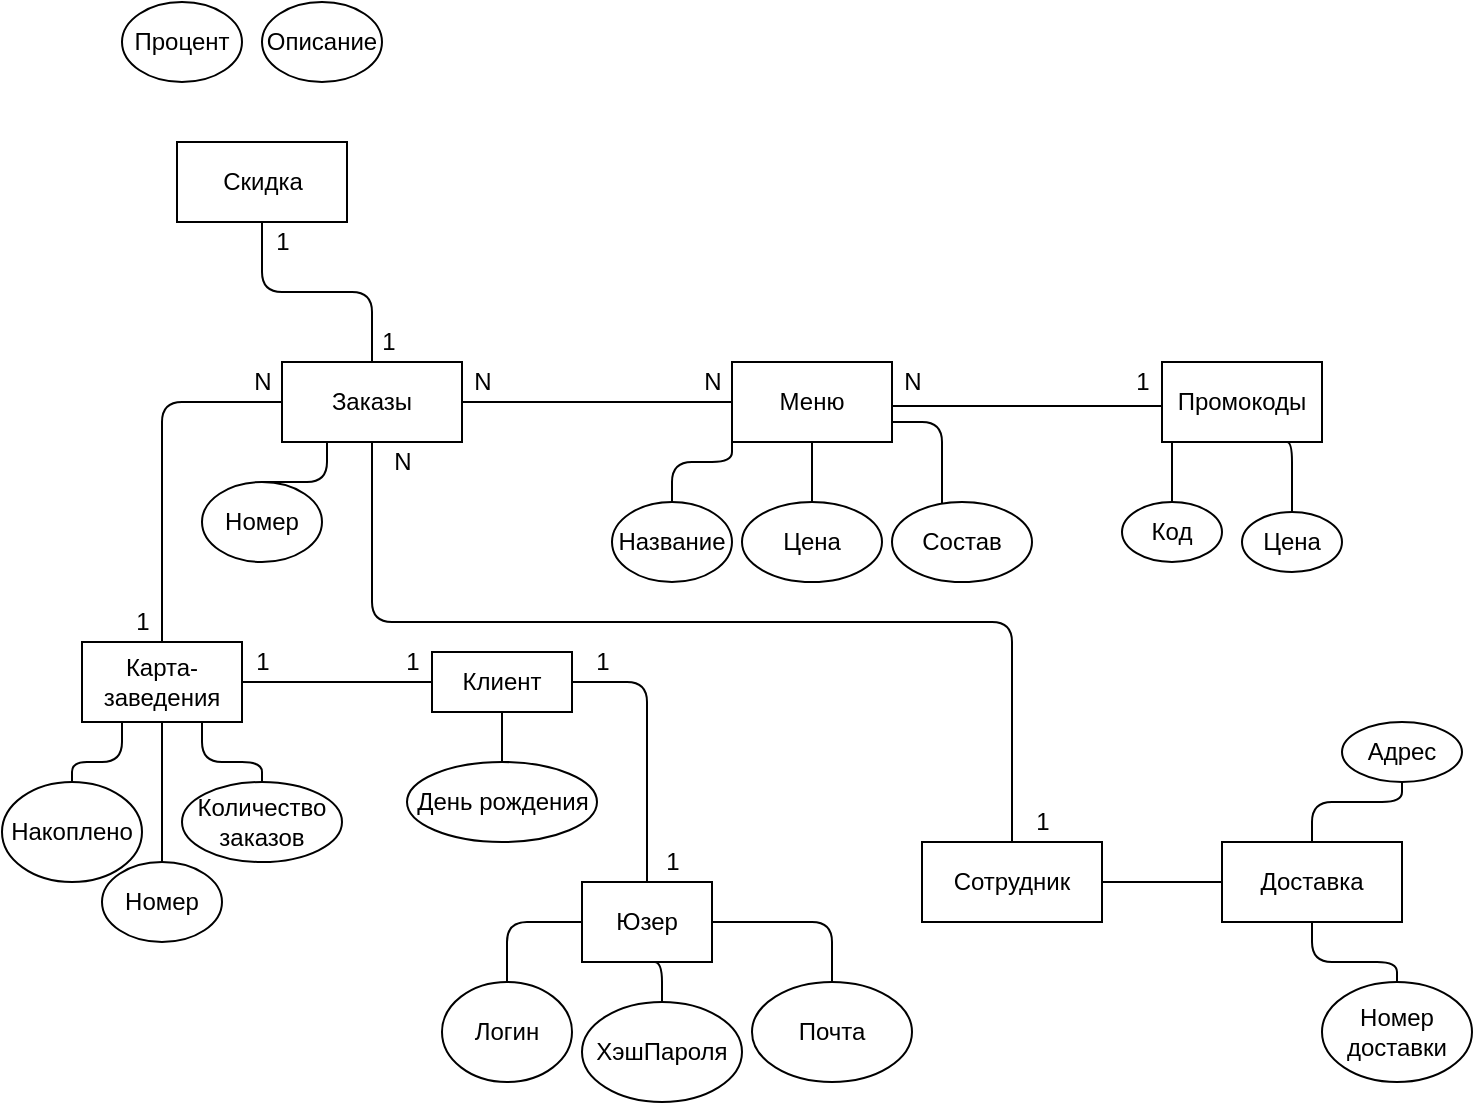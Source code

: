 <mxfile version="14.1.2" type="github">
  <diagram id="0dHdGBZlcimvSgmyDxel" name="Page-1">
    <mxGraphModel dx="948" dy="548" grid="1" gridSize="10" guides="1" tooltips="1" connect="1" arrows="1" fold="1" page="1" pageScale="1" pageWidth="850" pageHeight="1100" math="0" shadow="0">
      <root>
        <mxCell id="0" />
        <mxCell id="1" parent="0" />
        <mxCell id="juQlZwff0E2Timq0JEoc-14" value="" style="edgeStyle=orthogonalEdgeStyle;rounded=0;orthogonalLoop=1;jettySize=auto;html=1;endArrow=none;endFill=0;entryX=0;entryY=0.5;entryDx=0;entryDy=0;" edge="1" parent="1" source="juQlZwff0E2Timq0JEoc-1" target="juQlZwff0E2Timq0JEoc-3">
          <mxGeometry relative="1" as="geometry">
            <mxPoint x="345" y="270" as="targetPoint" />
          </mxGeometry>
        </mxCell>
        <mxCell id="juQlZwff0E2Timq0JEoc-17" style="edgeStyle=orthogonalEdgeStyle;orthogonalLoop=1;jettySize=auto;html=1;exitX=0.25;exitY=1;exitDx=0;exitDy=0;entryX=0.5;entryY=0;entryDx=0;entryDy=0;endArrow=none;endFill=0;rounded=1;" edge="1" parent="1" source="juQlZwff0E2Timq0JEoc-1" target="juQlZwff0E2Timq0JEoc-2">
          <mxGeometry relative="1" as="geometry">
            <Array as="points">
              <mxPoint x="242" y="310" />
            </Array>
          </mxGeometry>
        </mxCell>
        <mxCell id="juQlZwff0E2Timq0JEoc-22" value="" style="edgeStyle=orthogonalEdgeStyle;orthogonalLoop=1;jettySize=auto;html=1;endArrow=none;endFill=0;entryX=0.5;entryY=0;entryDx=0;entryDy=0;rounded=1;" edge="1" parent="1" source="juQlZwff0E2Timq0JEoc-1" target="juQlZwff0E2Timq0JEoc-23">
          <mxGeometry relative="1" as="geometry">
            <mxPoint x="310" y="400" as="targetPoint" />
            <Array as="points">
              <mxPoint x="265" y="380" />
              <mxPoint x="585" y="380" />
            </Array>
          </mxGeometry>
        </mxCell>
        <mxCell id="juQlZwff0E2Timq0JEoc-31" style="edgeStyle=orthogonalEdgeStyle;orthogonalLoop=1;jettySize=auto;html=1;endArrow=none;endFill=0;rounded=1;" edge="1" parent="1" source="juQlZwff0E2Timq0JEoc-1" target="juQlZwff0E2Timq0JEoc-30">
          <mxGeometry relative="1" as="geometry" />
        </mxCell>
        <mxCell id="juQlZwff0E2Timq0JEoc-58" value="" style="edgeStyle=orthogonalEdgeStyle;rounded=1;orthogonalLoop=1;jettySize=auto;html=1;endArrow=none;endFill=0;" edge="1" parent="1" source="juQlZwff0E2Timq0JEoc-1" target="juQlZwff0E2Timq0JEoc-57">
          <mxGeometry relative="1" as="geometry" />
        </mxCell>
        <mxCell id="juQlZwff0E2Timq0JEoc-1" value="Заказы" style="rounded=0;whiteSpace=wrap;html=1;" vertex="1" parent="1">
          <mxGeometry x="220" y="250" width="90" height="40" as="geometry" />
        </mxCell>
        <mxCell id="juQlZwff0E2Timq0JEoc-2" value="Номер" style="ellipse;whiteSpace=wrap;html=1;" vertex="1" parent="1">
          <mxGeometry x="180" y="310" width="60" height="40" as="geometry" />
        </mxCell>
        <mxCell id="juQlZwff0E2Timq0JEoc-12" value="" style="edgeStyle=orthogonalEdgeStyle;rounded=0;orthogonalLoop=1;jettySize=auto;html=1;entryX=1.066;entryY=1.1;entryDx=0;entryDy=0;entryPerimeter=0;endArrow=none;endFill=0;" edge="1" parent="1" source="juQlZwff0E2Timq0JEoc-3" target="juQlZwff0E2Timq0JEoc-8">
          <mxGeometry relative="1" as="geometry">
            <mxPoint x="585" y="270" as="targetPoint" />
            <Array as="points">
              <mxPoint x="560" y="272" />
              <mxPoint x="560" y="272" />
            </Array>
          </mxGeometry>
        </mxCell>
        <mxCell id="juQlZwff0E2Timq0JEoc-3" value="Меню" style="rounded=0;whiteSpace=wrap;html=1;" vertex="1" parent="1">
          <mxGeometry x="445" y="250" width="80" height="40" as="geometry" />
        </mxCell>
        <mxCell id="juQlZwff0E2Timq0JEoc-21" value="" style="edgeStyle=orthogonalEdgeStyle;orthogonalLoop=1;jettySize=auto;html=1;endArrow=none;endFill=0;entryX=0;entryY=1;entryDx=0;entryDy=0;rounded=1;" edge="1" parent="1" source="juQlZwff0E2Timq0JEoc-4" target="juQlZwff0E2Timq0JEoc-3">
          <mxGeometry relative="1" as="geometry" />
        </mxCell>
        <mxCell id="juQlZwff0E2Timq0JEoc-4" value="Название" style="ellipse;whiteSpace=wrap;html=1;" vertex="1" parent="1">
          <mxGeometry x="385" y="320" width="60" height="40" as="geometry" />
        </mxCell>
        <mxCell id="juQlZwff0E2Timq0JEoc-19" value="" style="edgeStyle=orthogonalEdgeStyle;orthogonalLoop=1;jettySize=auto;html=1;endArrow=none;endFill=0;rounded=1;" edge="1" parent="1" source="juQlZwff0E2Timq0JEoc-5" target="juQlZwff0E2Timq0JEoc-3">
          <mxGeometry relative="1" as="geometry" />
        </mxCell>
        <mxCell id="juQlZwff0E2Timq0JEoc-5" value="Цена" style="ellipse;whiteSpace=wrap;html=1;" vertex="1" parent="1">
          <mxGeometry x="450" y="320" width="70" height="40" as="geometry" />
        </mxCell>
        <mxCell id="juQlZwff0E2Timq0JEoc-20" style="edgeStyle=orthogonalEdgeStyle;orthogonalLoop=1;jettySize=auto;html=1;endArrow=none;endFill=0;entryX=1;entryY=0.75;entryDx=0;entryDy=0;rounded=1;" edge="1" parent="1" source="juQlZwff0E2Timq0JEoc-6" target="juQlZwff0E2Timq0JEoc-3">
          <mxGeometry relative="1" as="geometry">
            <mxPoint x="560" y="290" as="targetPoint" />
            <Array as="points">
              <mxPoint x="550" y="330" />
              <mxPoint x="550" y="280" />
            </Array>
          </mxGeometry>
        </mxCell>
        <mxCell id="juQlZwff0E2Timq0JEoc-6" value="Состав" style="ellipse;whiteSpace=wrap;html=1;" vertex="1" parent="1">
          <mxGeometry x="525" y="320" width="70" height="40" as="geometry" />
        </mxCell>
        <mxCell id="juQlZwff0E2Timq0JEoc-27" value="" style="edgeStyle=orthogonalEdgeStyle;orthogonalLoop=1;jettySize=auto;html=1;endArrow=none;endFill=0;rounded=1;" edge="1" parent="1" source="juQlZwff0E2Timq0JEoc-7" target="juQlZwff0E2Timq0JEoc-26">
          <mxGeometry relative="1" as="geometry">
            <Array as="points">
              <mxPoint x="665" y="300" />
              <mxPoint x="665" y="300" />
            </Array>
          </mxGeometry>
        </mxCell>
        <mxCell id="juQlZwff0E2Timq0JEoc-28" style="edgeStyle=orthogonalEdgeStyle;orthogonalLoop=1;jettySize=auto;html=1;exitX=0.75;exitY=1;exitDx=0;exitDy=0;endArrow=none;endFill=0;entryX=0.5;entryY=0;entryDx=0;entryDy=0;rounded=1;" edge="1" parent="1" source="juQlZwff0E2Timq0JEoc-7" target="juQlZwff0E2Timq0JEoc-29">
          <mxGeometry relative="1" as="geometry">
            <mxPoint x="740" y="330" as="targetPoint" />
          </mxGeometry>
        </mxCell>
        <mxCell id="juQlZwff0E2Timq0JEoc-7" value="Промокоды" style="rounded=0;whiteSpace=wrap;html=1;" vertex="1" parent="1">
          <mxGeometry x="660" y="250" width="80" height="40" as="geometry" />
        </mxCell>
        <mxCell id="juQlZwff0E2Timq0JEoc-8" value="1" style="text;html=1;align=center;verticalAlign=middle;resizable=0;points=[];autosize=1;" vertex="1" parent="1">
          <mxGeometry x="640" y="250" width="20" height="20" as="geometry" />
        </mxCell>
        <mxCell id="juQlZwff0E2Timq0JEoc-9" value="N" style="text;html=1;align=center;verticalAlign=middle;resizable=0;points=[];autosize=1;" vertex="1" parent="1">
          <mxGeometry x="525" y="250" width="20" height="20" as="geometry" />
        </mxCell>
        <mxCell id="juQlZwff0E2Timq0JEoc-15" value="N" style="text;html=1;align=center;verticalAlign=middle;resizable=0;points=[];autosize=1;" vertex="1" parent="1">
          <mxGeometry x="425" y="250" width="20" height="20" as="geometry" />
        </mxCell>
        <mxCell id="juQlZwff0E2Timq0JEoc-16" value="N" style="text;html=1;align=center;verticalAlign=middle;resizable=0;points=[];autosize=1;" vertex="1" parent="1">
          <mxGeometry x="310" y="250" width="20" height="20" as="geometry" />
        </mxCell>
        <mxCell id="juQlZwff0E2Timq0JEoc-23" value="Сотрудник" style="rounded=0;whiteSpace=wrap;html=1;" vertex="1" parent="1">
          <mxGeometry x="540" y="490" width="90" height="40" as="geometry" />
        </mxCell>
        <mxCell id="juQlZwff0E2Timq0JEoc-24" value="N" style="text;html=1;align=center;verticalAlign=middle;resizable=0;points=[];autosize=1;" vertex="1" parent="1">
          <mxGeometry x="270" y="290" width="20" height="20" as="geometry" />
        </mxCell>
        <mxCell id="juQlZwff0E2Timq0JEoc-25" value="1" style="text;html=1;align=center;verticalAlign=middle;resizable=0;points=[];autosize=1;" vertex="1" parent="1">
          <mxGeometry x="590" y="470" width="20" height="20" as="geometry" />
        </mxCell>
        <mxCell id="juQlZwff0E2Timq0JEoc-26" value="Код" style="ellipse;whiteSpace=wrap;html=1;rounded=0;" vertex="1" parent="1">
          <mxGeometry x="640" y="320" width="50" height="30" as="geometry" />
        </mxCell>
        <mxCell id="juQlZwff0E2Timq0JEoc-29" value="Цена" style="ellipse;whiteSpace=wrap;html=1;rounded=0;" vertex="1" parent="1">
          <mxGeometry x="700" y="325" width="50" height="30" as="geometry" />
        </mxCell>
        <mxCell id="juQlZwff0E2Timq0JEoc-37" style="edgeStyle=orthogonalEdgeStyle;rounded=1;orthogonalLoop=1;jettySize=auto;html=1;endArrow=none;endFill=0;" edge="1" parent="1" source="juQlZwff0E2Timq0JEoc-30" target="juQlZwff0E2Timq0JEoc-34">
          <mxGeometry relative="1" as="geometry" />
        </mxCell>
        <mxCell id="juQlZwff0E2Timq0JEoc-38" style="edgeStyle=orthogonalEdgeStyle;rounded=1;orthogonalLoop=1;jettySize=auto;html=1;exitX=0.75;exitY=1;exitDx=0;exitDy=0;endArrow=none;endFill=0;" edge="1" parent="1" source="juQlZwff0E2Timq0JEoc-30" target="juQlZwff0E2Timq0JEoc-35">
          <mxGeometry relative="1" as="geometry" />
        </mxCell>
        <mxCell id="juQlZwff0E2Timq0JEoc-39" style="edgeStyle=orthogonalEdgeStyle;rounded=1;orthogonalLoop=1;jettySize=auto;html=1;exitX=0.25;exitY=1;exitDx=0;exitDy=0;endArrow=none;endFill=0;" edge="1" parent="1" source="juQlZwff0E2Timq0JEoc-30" target="juQlZwff0E2Timq0JEoc-36">
          <mxGeometry relative="1" as="geometry" />
        </mxCell>
        <mxCell id="juQlZwff0E2Timq0JEoc-41" value="" style="edgeStyle=orthogonalEdgeStyle;rounded=1;orthogonalLoop=1;jettySize=auto;html=1;endArrow=none;endFill=0;" edge="1" parent="1" source="juQlZwff0E2Timq0JEoc-30" target="juQlZwff0E2Timq0JEoc-40">
          <mxGeometry relative="1" as="geometry" />
        </mxCell>
        <mxCell id="juQlZwff0E2Timq0JEoc-30" value="Карта-заведения" style="rounded=0;whiteSpace=wrap;html=1;" vertex="1" parent="1">
          <mxGeometry x="120" y="390" width="80" height="40" as="geometry" />
        </mxCell>
        <mxCell id="juQlZwff0E2Timq0JEoc-32" value="N" style="text;html=1;align=center;verticalAlign=middle;resizable=0;points=[];autosize=1;" vertex="1" parent="1">
          <mxGeometry x="200" y="250" width="20" height="20" as="geometry" />
        </mxCell>
        <mxCell id="juQlZwff0E2Timq0JEoc-33" value="1" style="text;html=1;align=center;verticalAlign=middle;resizable=0;points=[];autosize=1;" vertex="1" parent="1">
          <mxGeometry x="140" y="370" width="20" height="20" as="geometry" />
        </mxCell>
        <mxCell id="juQlZwff0E2Timq0JEoc-34" value="Номер" style="ellipse;whiteSpace=wrap;html=1;" vertex="1" parent="1">
          <mxGeometry x="130" y="500" width="60" height="40" as="geometry" />
        </mxCell>
        <mxCell id="juQlZwff0E2Timq0JEoc-35" value="Количество&lt;br&gt;заказов" style="ellipse;whiteSpace=wrap;html=1;" vertex="1" parent="1">
          <mxGeometry x="170" y="460" width="80" height="40" as="geometry" />
        </mxCell>
        <mxCell id="juQlZwff0E2Timq0JEoc-36" value="Накоплено" style="ellipse;whiteSpace=wrap;html=1;" vertex="1" parent="1">
          <mxGeometry x="80" y="460" width="70" height="50" as="geometry" />
        </mxCell>
        <mxCell id="juQlZwff0E2Timq0JEoc-45" style="edgeStyle=orthogonalEdgeStyle;rounded=1;orthogonalLoop=1;jettySize=auto;html=1;exitX=0.5;exitY=1;exitDx=0;exitDy=0;endArrow=none;endFill=0;" edge="1" parent="1" source="juQlZwff0E2Timq0JEoc-40" target="juQlZwff0E2Timq0JEoc-44">
          <mxGeometry relative="1" as="geometry" />
        </mxCell>
        <mxCell id="juQlZwff0E2Timq0JEoc-47" value="" style="edgeStyle=orthogonalEdgeStyle;rounded=1;orthogonalLoop=1;jettySize=auto;html=1;endArrow=none;endFill=0;" edge="1" parent="1" source="juQlZwff0E2Timq0JEoc-40" target="juQlZwff0E2Timq0JEoc-46">
          <mxGeometry relative="1" as="geometry" />
        </mxCell>
        <mxCell id="juQlZwff0E2Timq0JEoc-40" value="Клиент" style="whiteSpace=wrap;html=1;rounded=0;" vertex="1" parent="1">
          <mxGeometry x="295" y="395" width="70" height="30" as="geometry" />
        </mxCell>
        <mxCell id="juQlZwff0E2Timq0JEoc-42" value="1" style="text;html=1;align=center;verticalAlign=middle;resizable=0;points=[];autosize=1;" vertex="1" parent="1">
          <mxGeometry x="275" y="390" width="20" height="20" as="geometry" />
        </mxCell>
        <mxCell id="juQlZwff0E2Timq0JEoc-43" value="1" style="text;html=1;align=center;verticalAlign=middle;resizable=0;points=[];autosize=1;" vertex="1" parent="1">
          <mxGeometry x="200" y="390" width="20" height="20" as="geometry" />
        </mxCell>
        <mxCell id="juQlZwff0E2Timq0JEoc-44" value="День рождения" style="ellipse;whiteSpace=wrap;html=1;" vertex="1" parent="1">
          <mxGeometry x="282.5" y="450" width="95" height="40" as="geometry" />
        </mxCell>
        <mxCell id="juQlZwff0E2Timq0JEoc-49" value="" style="edgeStyle=orthogonalEdgeStyle;rounded=1;orthogonalLoop=1;jettySize=auto;html=1;endArrow=none;endFill=0;" edge="1" parent="1" source="juQlZwff0E2Timq0JEoc-46" target="juQlZwff0E2Timq0JEoc-48">
          <mxGeometry relative="1" as="geometry" />
        </mxCell>
        <mxCell id="juQlZwff0E2Timq0JEoc-53" style="edgeStyle=orthogonalEdgeStyle;rounded=1;orthogonalLoop=1;jettySize=auto;html=1;exitX=0.5;exitY=1;exitDx=0;exitDy=0;entryX=0.5;entryY=0;entryDx=0;entryDy=0;endArrow=none;endFill=0;" edge="1" parent="1" source="juQlZwff0E2Timq0JEoc-46" target="juQlZwff0E2Timq0JEoc-52">
          <mxGeometry relative="1" as="geometry" />
        </mxCell>
        <mxCell id="juQlZwff0E2Timq0JEoc-54" style="edgeStyle=orthogonalEdgeStyle;rounded=1;orthogonalLoop=1;jettySize=auto;html=1;endArrow=none;endFill=0;entryX=0.5;entryY=0;entryDx=0;entryDy=0;" edge="1" parent="1" source="juQlZwff0E2Timq0JEoc-46" target="juQlZwff0E2Timq0JEoc-55">
          <mxGeometry relative="1" as="geometry">
            <mxPoint x="480" y="560" as="targetPoint" />
          </mxGeometry>
        </mxCell>
        <mxCell id="juQlZwff0E2Timq0JEoc-46" value="Юзер" style="whiteSpace=wrap;html=1;rounded=0;" vertex="1" parent="1">
          <mxGeometry x="370" y="510" width="65" height="40" as="geometry" />
        </mxCell>
        <mxCell id="juQlZwff0E2Timq0JEoc-48" value="Логин" style="ellipse;whiteSpace=wrap;html=1;rounded=0;" vertex="1" parent="1">
          <mxGeometry x="300" y="560" width="65" height="50" as="geometry" />
        </mxCell>
        <mxCell id="juQlZwff0E2Timq0JEoc-50" value="1" style="text;html=1;align=center;verticalAlign=middle;resizable=0;points=[];autosize=1;" vertex="1" parent="1">
          <mxGeometry x="370" y="390" width="20" height="20" as="geometry" />
        </mxCell>
        <mxCell id="juQlZwff0E2Timq0JEoc-51" value="1" style="text;html=1;align=center;verticalAlign=middle;resizable=0;points=[];autosize=1;" vertex="1" parent="1">
          <mxGeometry x="405" y="490" width="20" height="20" as="geometry" />
        </mxCell>
        <mxCell id="juQlZwff0E2Timq0JEoc-52" value="ХэшПароля" style="ellipse;whiteSpace=wrap;html=1;rounded=0;" vertex="1" parent="1">
          <mxGeometry x="370" y="570" width="80" height="50" as="geometry" />
        </mxCell>
        <mxCell id="juQlZwff0E2Timq0JEoc-55" value="Почта" style="ellipse;whiteSpace=wrap;html=1;rounded=0;" vertex="1" parent="1">
          <mxGeometry x="455" y="560" width="80" height="50" as="geometry" />
        </mxCell>
        <mxCell id="juQlZwff0E2Timq0JEoc-57" value="Скидка" style="whiteSpace=wrap;html=1;rounded=0;" vertex="1" parent="1">
          <mxGeometry x="167.5" y="140" width="85" height="40" as="geometry" />
        </mxCell>
        <mxCell id="juQlZwff0E2Timq0JEoc-59" value="1" style="text;html=1;align=center;verticalAlign=middle;resizable=0;points=[];autosize=1;" vertex="1" parent="1">
          <mxGeometry x="262.5" y="230" width="20" height="20" as="geometry" />
        </mxCell>
        <mxCell id="juQlZwff0E2Timq0JEoc-60" value="1" style="text;html=1;align=center;verticalAlign=middle;resizable=0;points=[];autosize=1;" vertex="1" parent="1">
          <mxGeometry x="210" y="180" width="20" height="20" as="geometry" />
        </mxCell>
        <mxCell id="juQlZwff0E2Timq0JEoc-61" value="Процент" style="ellipse;whiteSpace=wrap;html=1;" vertex="1" parent="1">
          <mxGeometry x="140" y="70" width="60" height="40" as="geometry" />
        </mxCell>
        <mxCell id="juQlZwff0E2Timq0JEoc-62" value="Описание" style="ellipse;whiteSpace=wrap;html=1;" vertex="1" parent="1">
          <mxGeometry x="210" y="70" width="60" height="40" as="geometry" />
        </mxCell>
        <mxCell id="juQlZwff0E2Timq0JEoc-66" value="" style="edgeStyle=orthogonalEdgeStyle;rounded=1;orthogonalLoop=1;jettySize=auto;html=1;endArrow=none;endFill=0;" edge="1" parent="1" source="juQlZwff0E2Timq0JEoc-63" target="juQlZwff0E2Timq0JEoc-65">
          <mxGeometry relative="1" as="geometry" />
        </mxCell>
        <mxCell id="juQlZwff0E2Timq0JEoc-67" style="edgeStyle=orthogonalEdgeStyle;rounded=1;orthogonalLoop=1;jettySize=auto;html=1;endArrow=none;endFill=0;" edge="1" parent="1" source="juQlZwff0E2Timq0JEoc-63" target="juQlZwff0E2Timq0JEoc-23">
          <mxGeometry relative="1" as="geometry" />
        </mxCell>
        <mxCell id="juQlZwff0E2Timq0JEoc-69" value="" style="edgeStyle=orthogonalEdgeStyle;rounded=1;orthogonalLoop=1;jettySize=auto;html=1;endArrow=none;endFill=0;" edge="1" parent="1" source="juQlZwff0E2Timq0JEoc-63" target="juQlZwff0E2Timq0JEoc-68">
          <mxGeometry relative="1" as="geometry" />
        </mxCell>
        <mxCell id="juQlZwff0E2Timq0JEoc-63" value="Доставка" style="rounded=0;whiteSpace=wrap;html=1;" vertex="1" parent="1">
          <mxGeometry x="690" y="490" width="90" height="40" as="geometry" />
        </mxCell>
        <mxCell id="juQlZwff0E2Timq0JEoc-65" value="Адрес" style="ellipse;whiteSpace=wrap;html=1;rounded=0;" vertex="1" parent="1">
          <mxGeometry x="750" y="430" width="60" height="30" as="geometry" />
        </mxCell>
        <mxCell id="juQlZwff0E2Timq0JEoc-68" value="Номер доставки" style="ellipse;whiteSpace=wrap;html=1;rounded=0;" vertex="1" parent="1">
          <mxGeometry x="740" y="560" width="75" height="50" as="geometry" />
        </mxCell>
      </root>
    </mxGraphModel>
  </diagram>
</mxfile>
